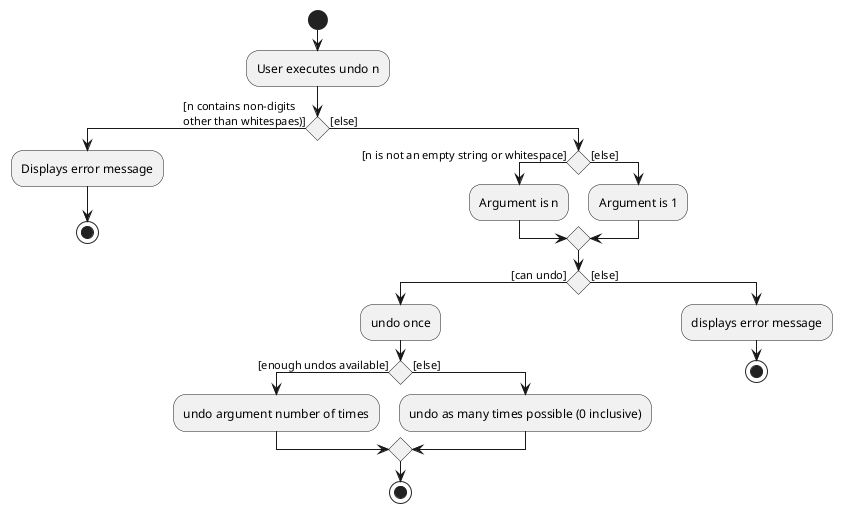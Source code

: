 @startuml
'https://plantuml.com/activity-diagram-beta

start
:User executes undo n;
if () then ([n contains non-digits \nother than whitespaes)])
    :Displays error message;
    stop
else ([else])
    if () then ([n is not an empty string or whitespace])
        :Argument is n;
    else ([else])
        :Argument is 1;
    endif
    if () then ([can undo])
        :undo once;
        if () then ([enough undos available])
        :undo argument number of times;
        else ([else])
        :undo as many times possible (0 inclusive);
        endif
        stop
    else ([else])
        :displays error message;
        stop


@enduml
